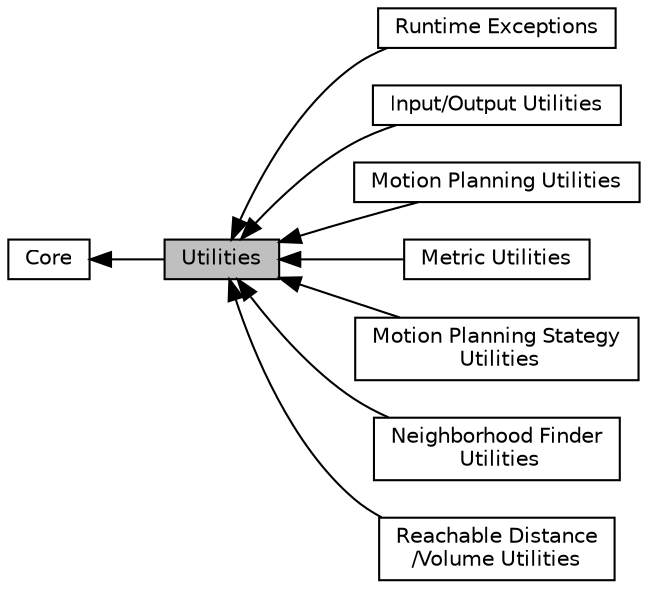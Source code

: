 digraph "Utilities"
{
  edge [fontname="Helvetica",fontsize="10",labelfontname="Helvetica",labelfontsize="10"];
  node [fontname="Helvetica",fontsize="10",shape=box];
  rankdir=LR;
  Node2 [label="Core",height=0.2,width=0.4,color="black", fillcolor="white", style="filled",URL="$group__Core.html",tooltip=" "];
  Node7 [label="Runtime Exceptions",height=0.2,width=0.4,color="black", fillcolor="white", style="filled",URL="$group__Exceptions.html",tooltip="PMPL's runtime exceptions."];
  Node6 [label="Input/Output Utilities",height=0.2,width=0.4,color="black", fillcolor="white", style="filled",URL="$group__IOUtils.html",tooltip="Utility classes and functions related to file input and output."];
  Node4 [label="Motion Planning Utilities",height=0.2,width=0.4,color="black", fillcolor="white", style="filled",URL="$group__MPUtils.html",tooltip="Utility classes and functions related to Motion Planning."];
  Node5 [label="Metric Utilities",height=0.2,width=0.4,color="black", fillcolor="white", style="filled",URL="$group__MetricUtils.html",tooltip="Utility classes and functions related to statistics."];
  Node9 [label="Motion Planning Stategy\l Utilities",height=0.2,width=0.4,color="black", fillcolor="white", style="filled",URL="$group__MotionPlanningStrategyUtils.html",tooltip="External data structures to help neighborhood finding algorithms."];
  Node8 [label="Neighborhood Finder\l Utilities",height=0.2,width=0.4,color="black", fillcolor="white", style="filled",URL="$group__NeighborhoodFinderUtils.html",tooltip="External data structures to help neighborhood finding algorithms."];
  Node3 [label="Reachable Distance\l/Volume Utilities",height=0.2,width=0.4,color="black", fillcolor="white", style="filled",URL="$group__ReachableUtils.html",tooltip="Reachable Distance/Volumn Space (RD/V-space) Utilities."];
  Node1 [label="Utilities",height=0.2,width=0.4,color="black", fillcolor="grey75", style="filled", fontcolor="black",tooltip="Utility classes and functions."];
  Node2->Node1 [shape=plaintext, dir="back", style="solid"];
  Node1->Node3 [shape=plaintext, dir="back", style="solid"];
  Node1->Node4 [shape=plaintext, dir="back", style="solid"];
  Node1->Node5 [shape=plaintext, dir="back", style="solid"];
  Node1->Node6 [shape=plaintext, dir="back", style="solid"];
  Node1->Node7 [shape=plaintext, dir="back", style="solid"];
  Node1->Node8 [shape=plaintext, dir="back", style="solid"];
  Node1->Node9 [shape=plaintext, dir="back", style="solid"];
}
